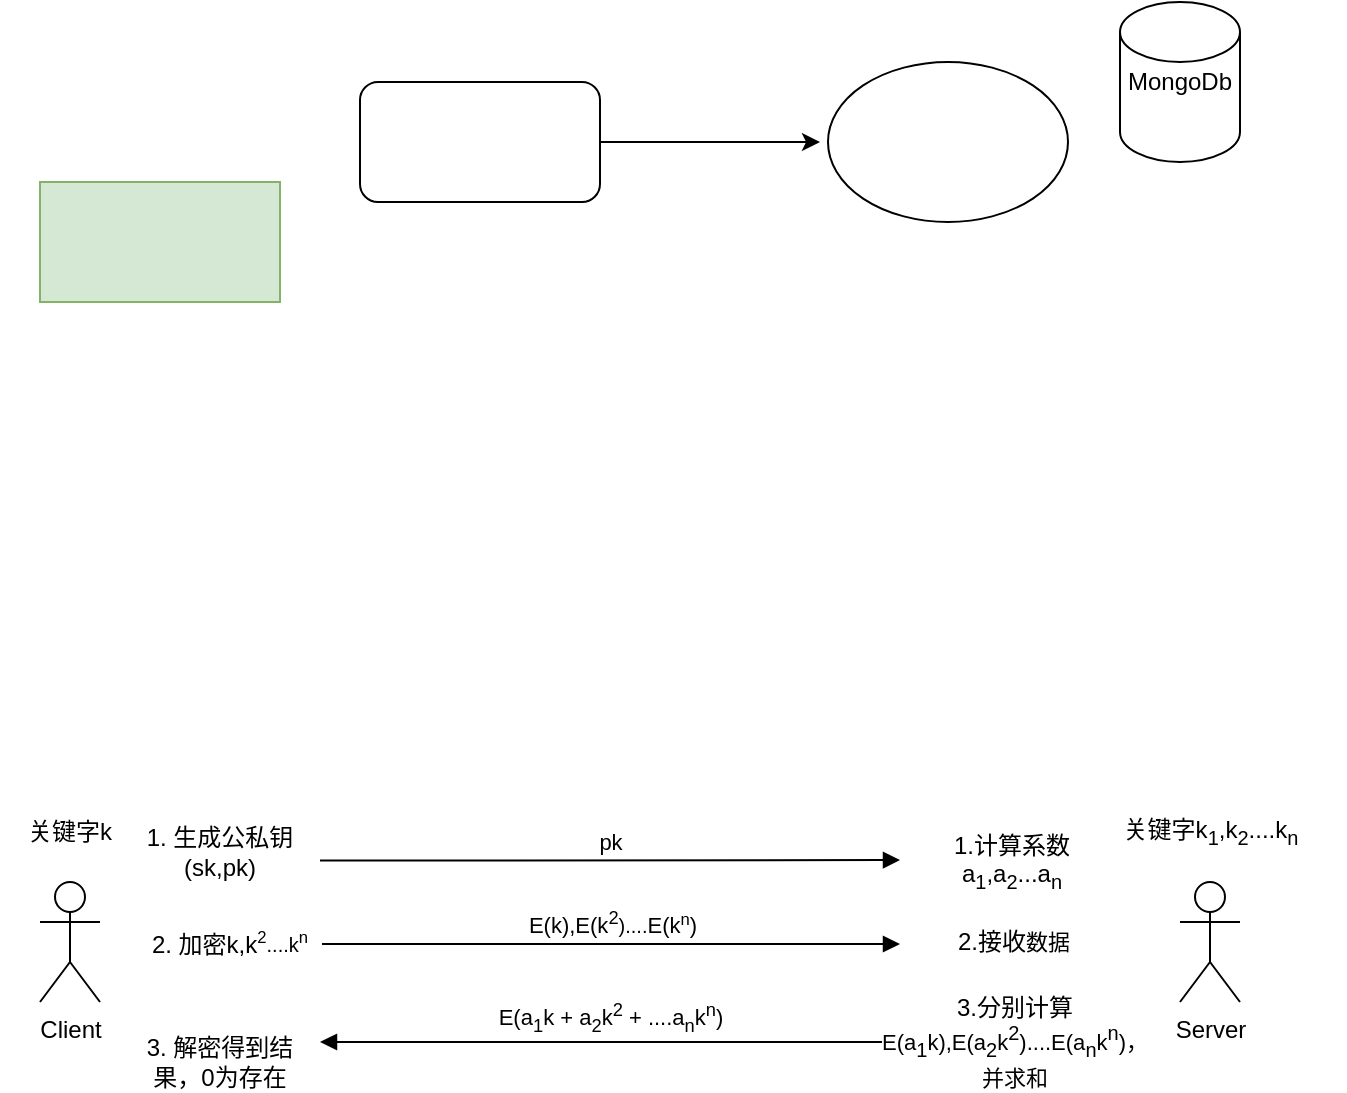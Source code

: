 <mxfile version="13.6.5" type="github"><diagram id="qXwjFoc0rypyD67-dk1q" name="Page-1"><mxGraphModel dx="818" dy="494" grid="1" gridSize="10" guides="1" tooltips="1" connect="1" arrows="1" fold="1" page="1" pageScale="1" pageWidth="827" pageHeight="1169" math="0" shadow="0"><root><mxCell id="0"/><mxCell id="1" parent="0"/><mxCell id="afdxlgZVR8AO4PaX4RRy-1" value="" style="rounded=1;whiteSpace=wrap;html=1;" vertex="1" parent="1"><mxGeometry x="180" y="210" width="120" height="60" as="geometry"/></mxCell><mxCell id="afdxlgZVR8AO4PaX4RRy-2" value="" style="ellipse;whiteSpace=wrap;html=1;" vertex="1" parent="1"><mxGeometry x="414" y="200" width="120" height="80" as="geometry"/></mxCell><mxCell id="afdxlgZVR8AO4PaX4RRy-6" value="" style="endArrow=classic;html=1;exitX=1;exitY=0.5;exitDx=0;exitDy=0;" edge="1" parent="1" source="afdxlgZVR8AO4PaX4RRy-1"><mxGeometry width="50" height="50" relative="1" as="geometry"><mxPoint x="310" y="280" as="sourcePoint"/><mxPoint x="410" y="240" as="targetPoint"/></mxGeometry></mxCell><mxCell id="afdxlgZVR8AO4PaX4RRy-7" value="MongoDb" style="shape=cylinder2;whiteSpace=wrap;html=1;boundedLbl=1;backgroundOutline=1;size=15;" vertex="1" parent="1"><mxGeometry x="560" y="170" width="60" height="80" as="geometry"/></mxCell><mxCell id="afdxlgZVR8AO4PaX4RRy-8" value="Client" style="shape=umlActor;verticalLabelPosition=bottom;verticalAlign=top;html=1;outlineConnect=0;" vertex="1" parent="1"><mxGeometry x="20" y="610" width="30" height="60" as="geometry"/></mxCell><mxCell id="afdxlgZVR8AO4PaX4RRy-9" value="Server" style="shape=umlActor;verticalLabelPosition=bottom;verticalAlign=top;html=1;outlineConnect=0;" vertex="1" parent="1"><mxGeometry x="590" y="610" width="30" height="60" as="geometry"/></mxCell><mxCell id="afdxlgZVR8AO4PaX4RRy-17" value="E(k),E(k&lt;sup&gt;2&lt;/sup&gt;&lt;font size=&quot;1&quot;&gt;)....&lt;/font&gt;E(k&lt;font size=&quot;1&quot;&gt;&lt;sup&gt;n&lt;/sup&gt;&lt;/font&gt;)" style="html=1;verticalAlign=bottom;endArrow=block;" edge="1" parent="1"><mxGeometry width="80" relative="1" as="geometry"><mxPoint x="161" y="641" as="sourcePoint"/><mxPoint x="450" y="641" as="targetPoint"/></mxGeometry></mxCell><mxCell id="afdxlgZVR8AO4PaX4RRy-20" value="E(a&lt;sub&gt;1&lt;/sub&gt;k + a&lt;sub&gt;2&lt;/sub&gt;k&lt;sup&gt;2&lt;/sup&gt;&amp;nbsp;+ ....a&lt;sub&gt;n&lt;/sub&gt;k&lt;sup&gt;n&lt;/sup&gt;)" style="html=1;verticalAlign=bottom;endArrow=block;" edge="1" parent="1"><mxGeometry width="80" relative="1" as="geometry"><mxPoint x="450" y="690" as="sourcePoint"/><mxPoint x="160" y="690" as="targetPoint"/></mxGeometry></mxCell><mxCell id="afdxlgZVR8AO4PaX4RRy-21" value="关键字k" style="text;html=1;strokeColor=none;fillColor=none;align=center;verticalAlign=middle;whiteSpace=wrap;rounded=0;" vertex="1" parent="1"><mxGeometry y="575" width="70" height="20" as="geometry"/></mxCell><mxCell id="afdxlgZVR8AO4PaX4RRy-22" value="关键字k&lt;sub&gt;1&lt;/sub&gt;,k&lt;sub&gt;2&lt;/sub&gt;....k&lt;sub&gt;n&lt;/sub&gt;" style="text;html=1;strokeColor=none;fillColor=none;align=center;verticalAlign=middle;whiteSpace=wrap;rounded=0;" vertex="1" parent="1"><mxGeometry x="537.5" y="575" width="135" height="20" as="geometry"/></mxCell><mxCell id="afdxlgZVR8AO4PaX4RRy-24" value="2. 加密k,k&lt;span style=&quot;font-size: 10px&quot;&gt;&lt;sup&gt;2&lt;/sup&gt;....k&lt;sup&gt;n&lt;/sup&gt;&lt;/span&gt;" style="text;html=1;strokeColor=none;fillColor=none;align=center;verticalAlign=middle;whiteSpace=wrap;rounded=0;" vertex="1" parent="1"><mxGeometry x="70" y="630" width="90" height="20" as="geometry"/></mxCell><mxCell id="afdxlgZVR8AO4PaX4RRy-26" value="1.计算系数a&lt;sub&gt;1&lt;/sub&gt;,a&lt;sub&gt;2&lt;/sub&gt;...a&lt;sub&gt;n&lt;/sub&gt;" style="text;html=1;strokeColor=none;fillColor=none;align=center;verticalAlign=middle;whiteSpace=wrap;rounded=0;" vertex="1" parent="1"><mxGeometry x="450.5" y="590" width="110" height="20" as="geometry"/></mxCell><mxCell id="afdxlgZVR8AO4PaX4RRy-27" value="3.分别计算&lt;br&gt;&lt;span style=&quot;font-size: 11px ; background-color: rgb(255 , 255 , 255)&quot;&gt;E(a&lt;/span&gt;&lt;sub&gt;1&lt;/sub&gt;&lt;span style=&quot;font-size: 11px ; background-color: rgb(255 , 255 , 255)&quot;&gt;k),E(a&lt;/span&gt;&lt;sub&gt;2&lt;/sub&gt;&lt;span style=&quot;font-size: 11px ; background-color: rgb(255 , 255 , 255)&quot;&gt;k&lt;/span&gt;&lt;sup&gt;2&lt;/sup&gt;&lt;span style=&quot;font-size: 11px ; background-color: rgb(255 , 255 , 255)&quot;&gt;)....E(a&lt;/span&gt;&lt;sub&gt;n&lt;/sub&gt;&lt;span style=&quot;font-size: 11px ; background-color: rgb(255 , 255 , 255)&quot;&gt;k&lt;/span&gt;&lt;sup&gt;n&lt;/sup&gt;&lt;span style=&quot;font-size: 11px ; background-color: rgb(255 , 255 , 255)&quot;&gt;)&lt;/span&gt;&lt;span style=&quot;font-size: 11px ; background-color: rgb(255 , 255 , 255)&quot;&gt;，&lt;br&gt;并求和&lt;/span&gt;" style="text;html=1;strokeColor=none;fillColor=none;align=center;verticalAlign=middle;whiteSpace=wrap;rounded=0;" vertex="1" parent="1"><mxGeometry x="435" y="680" width="145" height="20" as="geometry"/></mxCell><mxCell id="afdxlgZVR8AO4PaX4RRy-29" value="3. 解密得到结果，0为存在" style="text;html=1;strokeColor=none;fillColor=none;align=center;verticalAlign=middle;whiteSpace=wrap;rounded=0;" vertex="1" parent="1"><mxGeometry x="70" y="690" width="80" height="20" as="geometry"/></mxCell><mxCell id="afdxlgZVR8AO4PaX4RRy-30" value="pk" style="html=1;verticalAlign=bottom;endArrow=block;" edge="1" parent="1"><mxGeometry width="80" relative="1" as="geometry"><mxPoint x="160" y="599.31" as="sourcePoint"/><mxPoint x="450" y="599" as="targetPoint"/></mxGeometry></mxCell><mxCell id="afdxlgZVR8AO4PaX4RRy-32" value="1. 生成公私钥(sk,pk)" style="text;html=1;strokeColor=none;fillColor=none;align=center;verticalAlign=middle;whiteSpace=wrap;rounded=0;" vertex="1" parent="1"><mxGeometry x="65" y="585" width="90" height="20" as="geometry"/></mxCell><mxCell id="afdxlgZVR8AO4PaX4RRy-34" value="2.接收&lt;span style=&quot;font-size: 11px ; background-color: rgb(255 , 255 , 255)&quot;&gt;数据&lt;/span&gt;" style="text;html=1;strokeColor=none;fillColor=none;align=center;verticalAlign=middle;whiteSpace=wrap;rounded=0;" vertex="1" parent="1"><mxGeometry x="441.5" y="630" width="130" height="20" as="geometry"/></mxCell><mxCell id="afdxlgZVR8AO4PaX4RRy-37" value="" style="rounded=0;whiteSpace=wrap;html=1;align=left;fillColor=#d5e8d4;strokeColor=#82b366;" vertex="1" parent="1"><mxGeometry x="20" y="260" width="120" height="60" as="geometry"/></mxCell></root></mxGraphModel></diagram></mxfile>